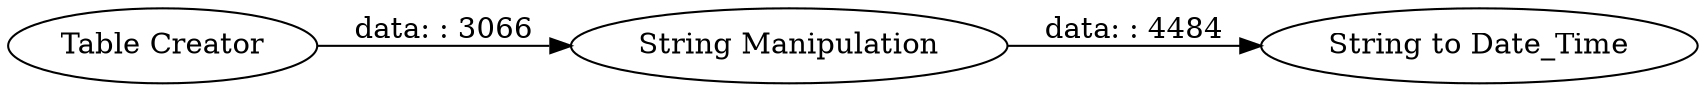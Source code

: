 digraph {
	"-6193645552149281146_3" [label="String to Date_Time"]
	"-6193645552149281146_2" [label="String Manipulation"]
	"-6193645552149281146_1" [label="Table Creator"]
	"-6193645552149281146_2" -> "-6193645552149281146_3" [label="data: : 4484"]
	"-6193645552149281146_1" -> "-6193645552149281146_2" [label="data: : 3066"]
	rankdir=LR
}

